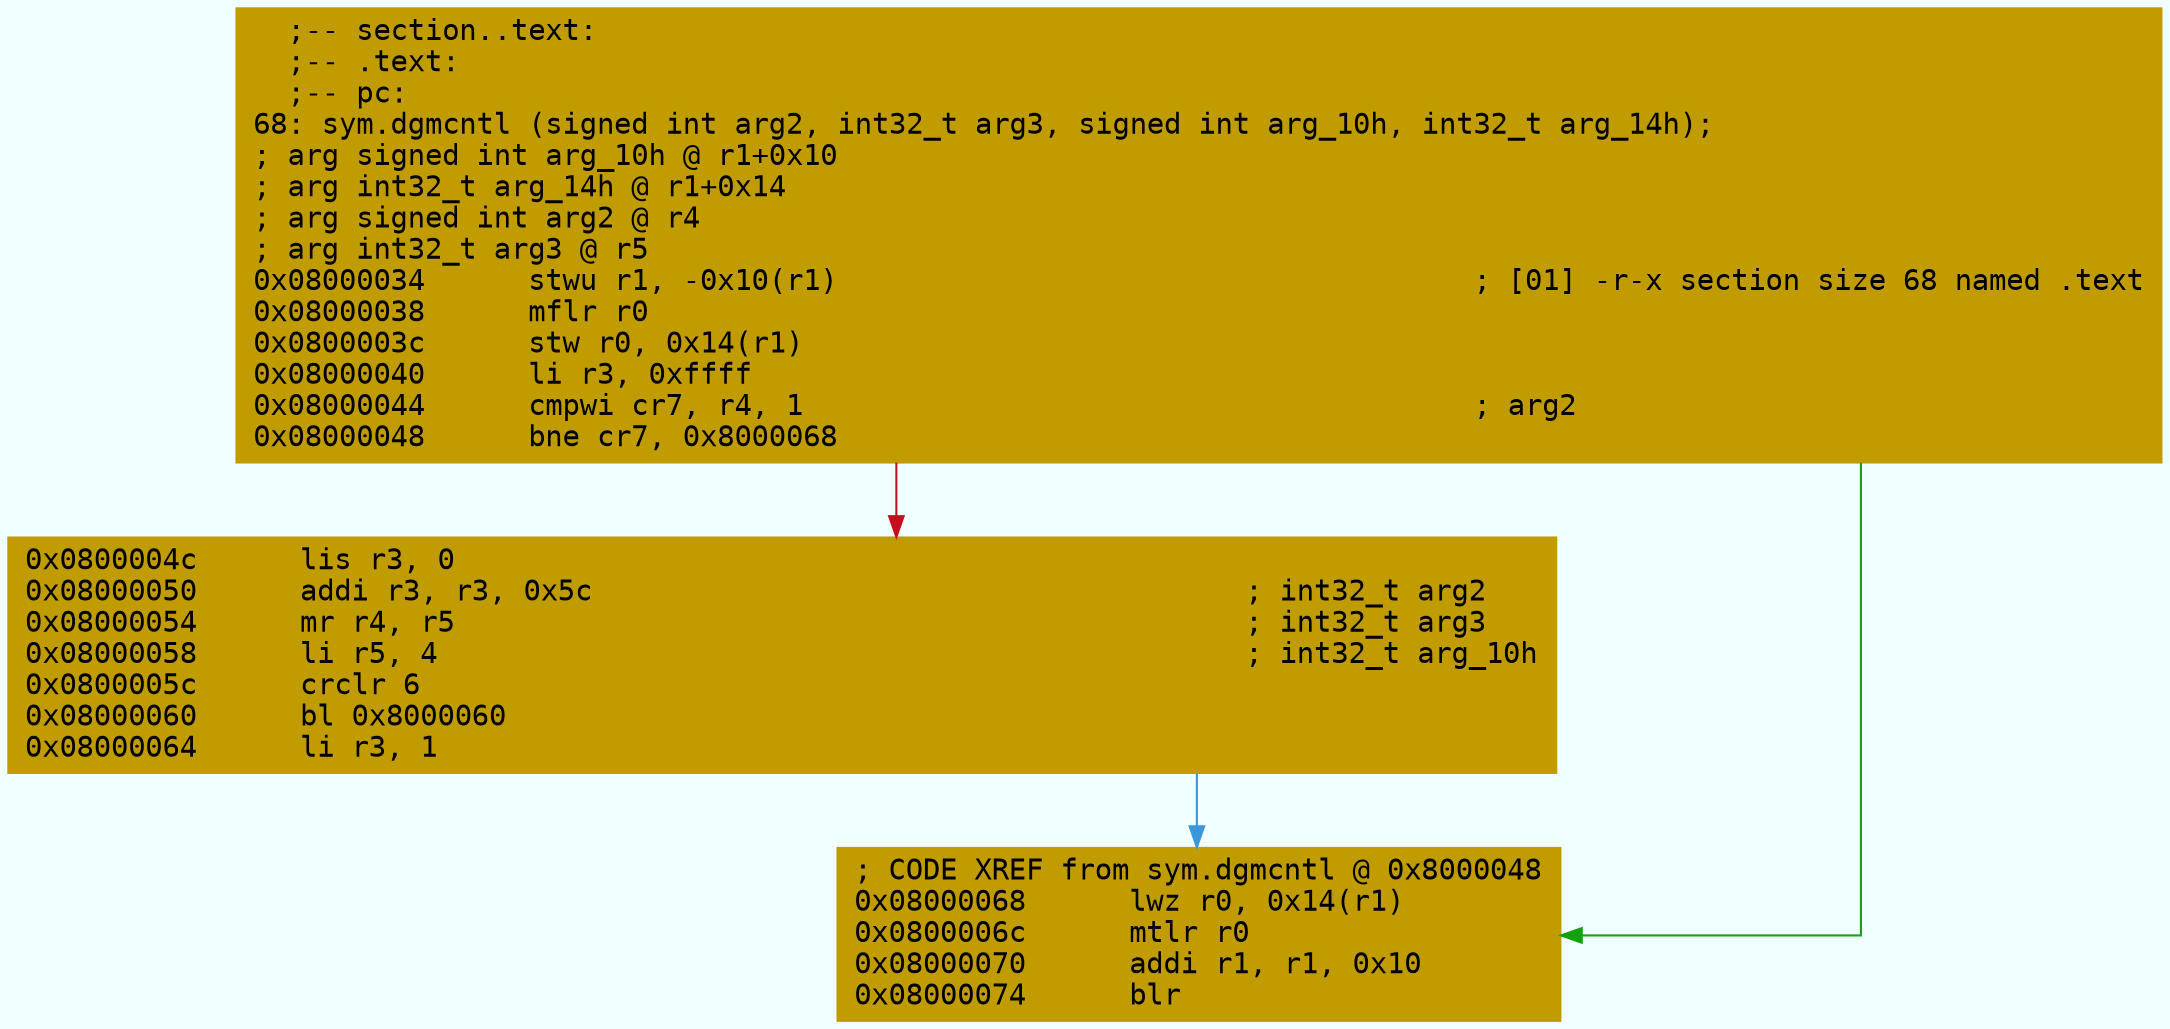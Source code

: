 digraph code {
	graph [bgcolor=azure fontsize=8 fontname="Courier" splines="ortho"];
	node [fillcolor=gray style=filled shape=box];
	edge [arrowhead="normal"];
	"0x08000034" [URL="sym.dgmcntl/0x08000034", fillcolor="#c19c00",color="#c19c00", fontname="Courier",label="  ;-- section..text:\l  ;-- .text:\l  ;-- pc:\l68: sym.dgmcntl (signed int arg2, int32_t arg3, signed int arg_10h, int32_t arg_14h);\l; arg signed int arg_10h @ r1+0x10\l; arg int32_t arg_14h @ r1+0x14\l; arg signed int arg2 @ r4\l; arg int32_t arg3 @ r5\l0x08000034      stwu r1, -0x10(r1)                                     ; [01] -r-x section size 68 named .text\l0x08000038      mflr r0\l0x0800003c      stw r0, 0x14(r1)\l0x08000040      li r3, 0xffff\l0x08000044      cmpwi cr7, r4, 1                                       ; arg2\l0x08000048      bne cr7, 0x8000068\l"]
	"0x0800004c" [URL="sym.dgmcntl/0x0800004c", fillcolor="#c19c00",color="#c19c00", fontname="Courier",label="0x0800004c      lis r3, 0\l0x08000050      addi r3, r3, 0x5c                                      ; int32_t arg2\l0x08000054      mr r4, r5                                              ; int32_t arg3\l0x08000058      li r5, 4                                               ; int32_t arg_10h\l0x0800005c      crclr 6\l0x08000060      bl 0x8000060\l0x08000064      li r3, 1\l"]
	"0x08000068" [URL="sym.dgmcntl/0x08000068", fillcolor="#c19c00",color="#c19c00", fontname="Courier",label="; CODE XREF from sym.dgmcntl @ 0x8000048\l0x08000068      lwz r0, 0x14(r1)\l0x0800006c      mtlr r0\l0x08000070      addi r1, r1, 0x10\l0x08000074      blr\l"]
        "0x08000034" -> "0x08000068" [color="#13a10e"];
        "0x08000034" -> "0x0800004c" [color="#c50f1f"];
        "0x0800004c" -> "0x08000068" [color="#3a96dd"];
}
